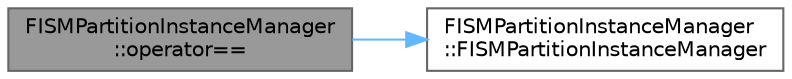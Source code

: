 digraph "FISMPartitionInstanceManager::operator=="
{
 // INTERACTIVE_SVG=YES
 // LATEX_PDF_SIZE
  bgcolor="transparent";
  edge [fontname=Helvetica,fontsize=10,labelfontname=Helvetica,labelfontsize=10];
  node [fontname=Helvetica,fontsize=10,shape=box,height=0.2,width=0.4];
  rankdir="LR";
  Node1 [id="Node000001",label="FISMPartitionInstanceManager\l::operator==",height=0.2,width=0.4,color="gray40", fillcolor="grey60", style="filled", fontcolor="black",tooltip=" "];
  Node1 -> Node2 [id="edge1_Node000001_Node000002",color="steelblue1",style="solid",tooltip=" "];
  Node2 [id="Node000002",label="FISMPartitionInstanceManager\l::FISMPartitionInstanceManager",height=0.2,width=0.4,color="grey40", fillcolor="white", style="filled",URL="$d0/de8/structFISMPartitionInstanceManager.html#a5b01d7ae0f2404edb6beaa07d0e1fe39",tooltip=" "];
}
